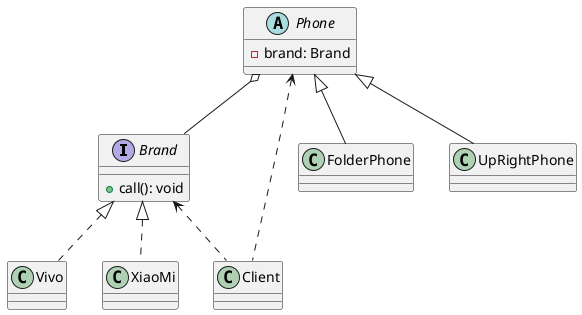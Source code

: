 @startuml
interface Brand{
+call(): void
}

abstract class Phone{
- brand: Brand
}
Phone o-- Brand

Brand <|.. Vivo
Brand <|.. XiaoMi
Phone <.. Client
Brand <..Client
Phone <|-- FolderPhone
Phone <|-- UpRightPhone

@enduml